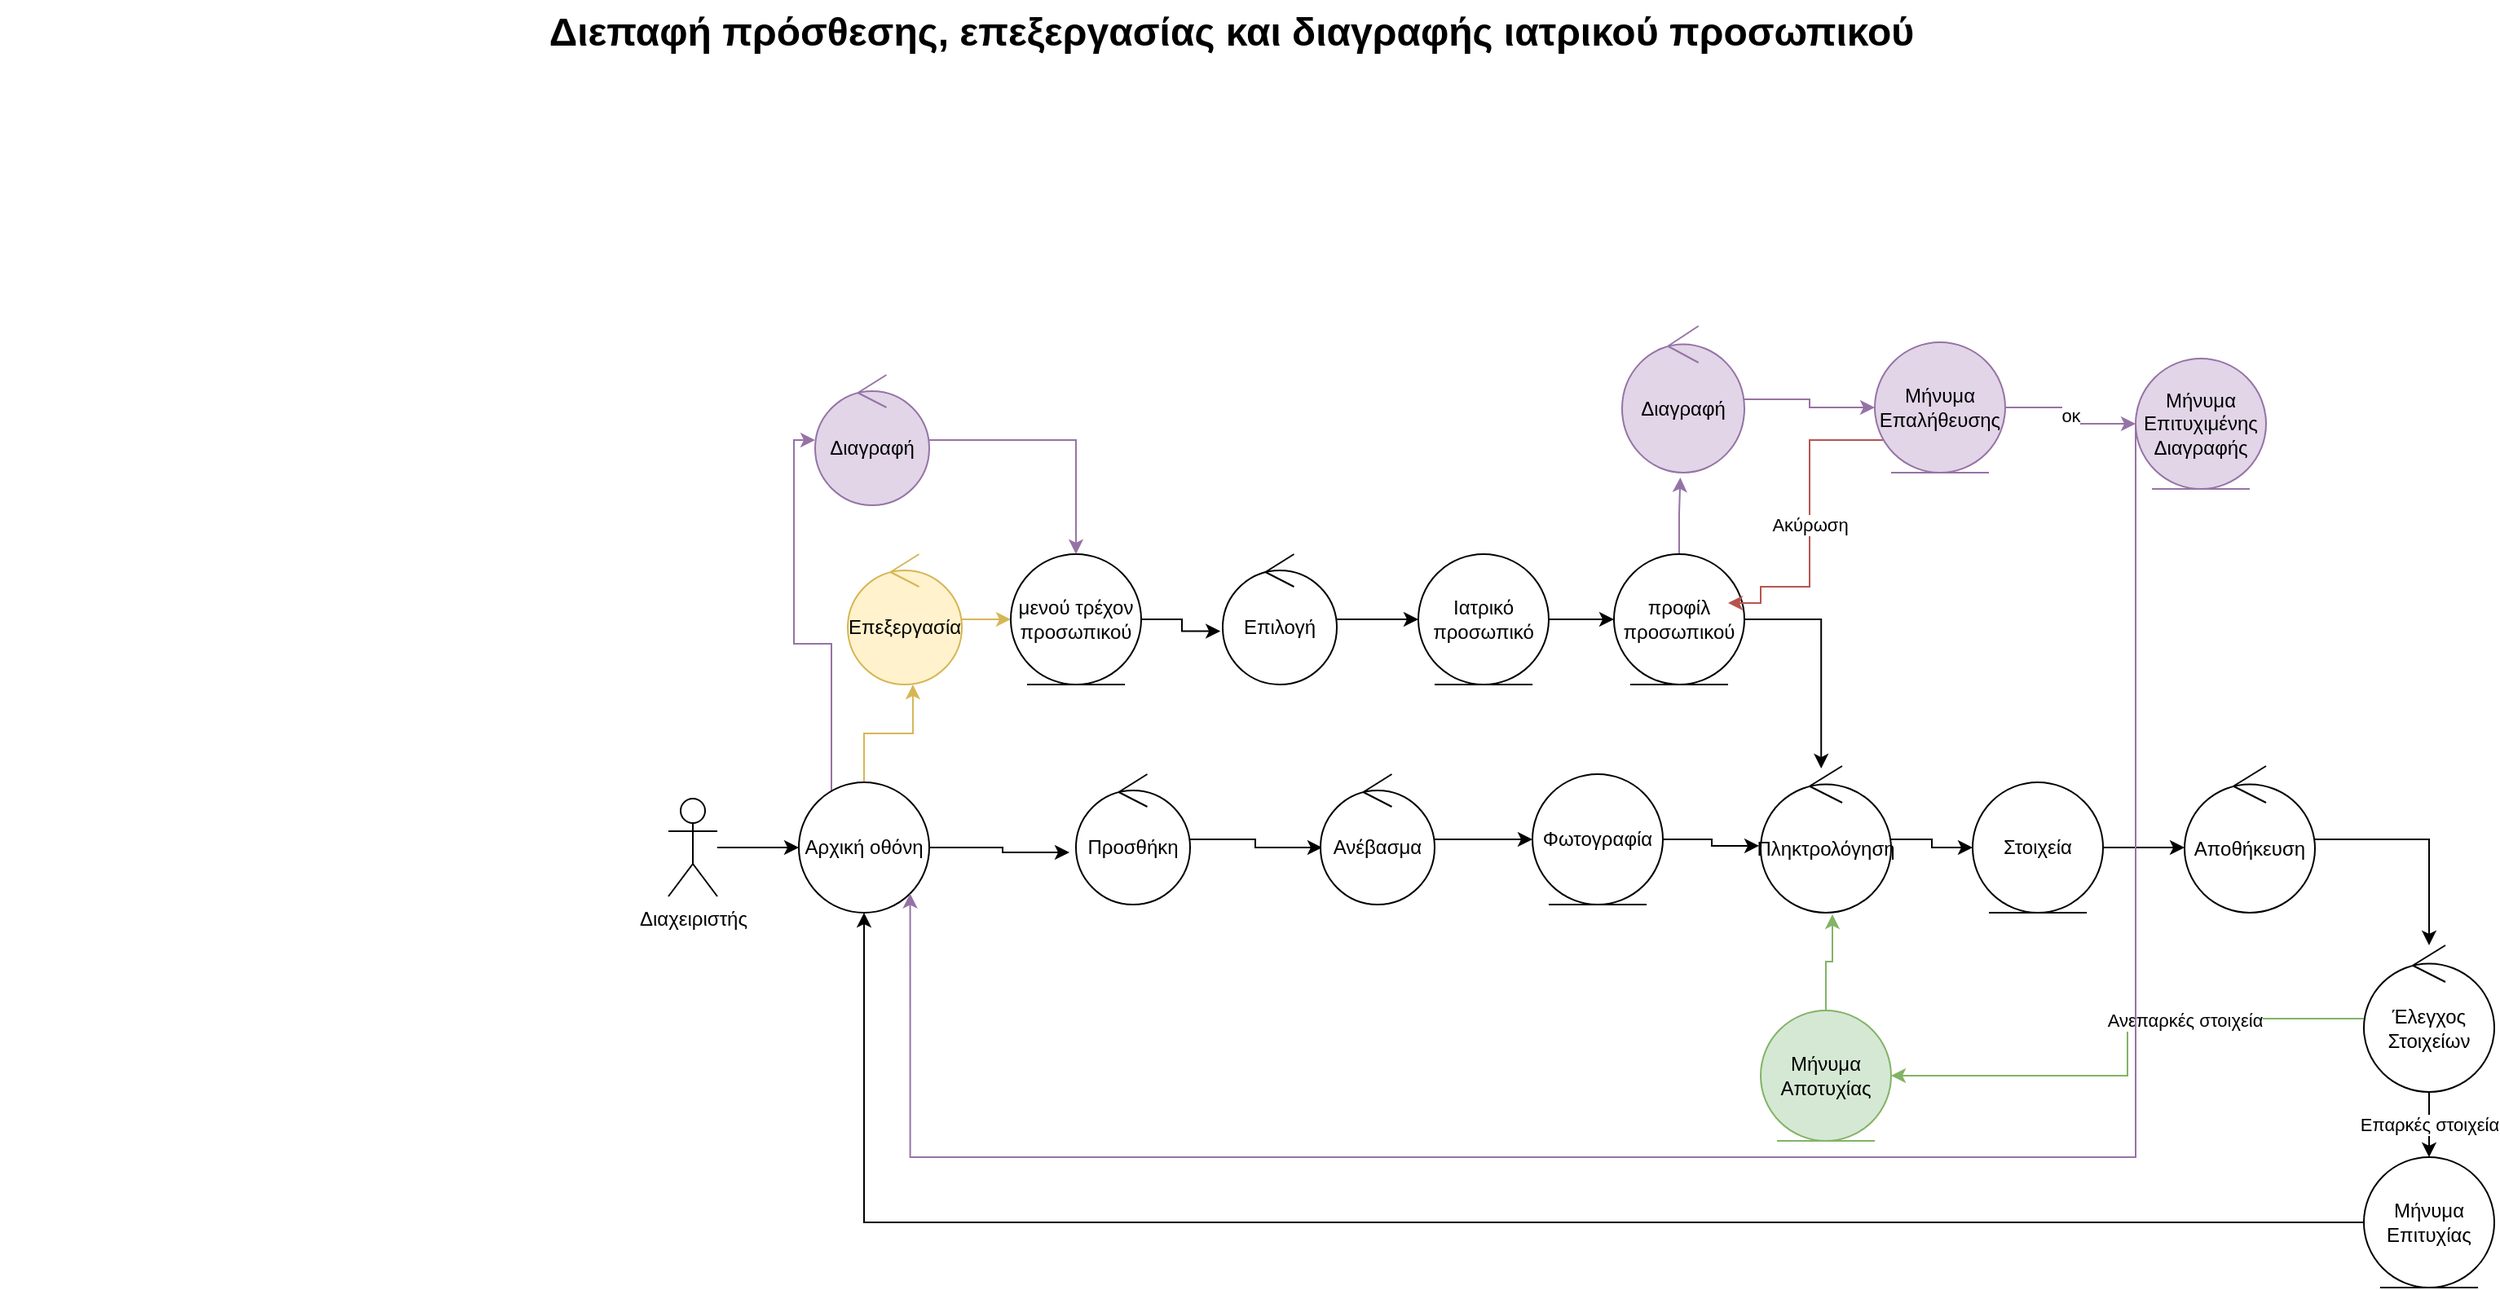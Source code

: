 <mxfile version="14.5.10" type="device"><diagram name="Page-1" id="929967ad-93f9-6ef4-fab6-5d389245f69c"><mxGraphModel dx="798" dy="572" grid="1" gridSize="10" guides="1" tooltips="1" connect="1" arrows="1" fold="1" page="1" pageScale="1.5" pageWidth="1169" pageHeight="826" background="none" math="0" shadow="0"><root><mxCell id="0" style=";html=1;"/><mxCell id="1" style=";html=1;" parent="0"/><mxCell id="1672d66443f91eb5-23" value="Διεπαφή πρόσθεσης, επεξεργασίας και διαγραφής ιατρικού προσωπικού" style="text;strokeColor=none;fillColor=none;html=1;fontSize=24;fontStyle=1;verticalAlign=middle;align=center;" parent="1" vertex="1"><mxGeometry x="120" y="40" width="1510" height="40" as="geometry"/></mxCell><mxCell id="89gJJdfsEHyWe4KBx-3g-7" style="edgeStyle=orthogonalEdgeStyle;rounded=0;orthogonalLoop=1;jettySize=auto;html=1;entryX=0.014;entryY=0.563;entryDx=0;entryDy=0;entryPerimeter=0;" parent="1" source="Vsshd91VxLf00B_X8swf-28" target="89gJJdfsEHyWe4KBx-3g-6" edge="1"><mxGeometry relative="1" as="geometry"/></mxCell><mxCell id="Vsshd91VxLf00B_X8swf-28" value="Προσθήκη" style="ellipse;shape=umlControl;whiteSpace=wrap;html=1;" parent="1" vertex="1"><mxGeometry x="780" y="515" width="70" height="80" as="geometry"/></mxCell><mxCell id="89gJJdfsEHyWe4KBx-3g-4" style="edgeStyle=orthogonalEdgeStyle;rounded=0;orthogonalLoop=1;jettySize=auto;html=1;entryX=0;entryY=0.5;entryDx=0;entryDy=0;" parent="1" source="89gJJdfsEHyWe4KBx-3g-1" target="89gJJdfsEHyWe4KBx-3g-3" edge="1"><mxGeometry relative="1" as="geometry"/></mxCell><mxCell id="89gJJdfsEHyWe4KBx-3g-1" value="Διαχειριστής" style="shape=umlActor;verticalLabelPosition=bottom;verticalAlign=top;html=1;outlineConnect=0;" parent="1" vertex="1"><mxGeometry x="530" y="530" width="30" height="60" as="geometry"/></mxCell><mxCell id="89gJJdfsEHyWe4KBx-3g-5" style="edgeStyle=orthogonalEdgeStyle;rounded=0;orthogonalLoop=1;jettySize=auto;html=1;entryX=-0.057;entryY=0.6;entryDx=0;entryDy=0;entryPerimeter=0;" parent="1" source="89gJJdfsEHyWe4KBx-3g-3" target="Vsshd91VxLf00B_X8swf-28" edge="1"><mxGeometry relative="1" as="geometry"/></mxCell><mxCell id="89gJJdfsEHyWe4KBx-3g-30" style="edgeStyle=orthogonalEdgeStyle;rounded=0;orthogonalLoop=1;jettySize=auto;html=1;entryX=0.571;entryY=1;entryDx=0;entryDy=0;entryPerimeter=0;fillColor=#fff2cc;strokeColor=#d6b656;" parent="1" source="89gJJdfsEHyWe4KBx-3g-3" target="89gJJdfsEHyWe4KBx-3g-29" edge="1"><mxGeometry relative="1" as="geometry"/></mxCell><mxCell id="89gJJdfsEHyWe4KBx-3g-48" style="edgeStyle=orthogonalEdgeStyle;rounded=0;orthogonalLoop=1;jettySize=auto;html=1;fillColor=#e1d5e7;strokeColor=#9673a6;" parent="1" source="89gJJdfsEHyWe4KBx-3g-3" target="89gJJdfsEHyWe4KBx-3g-46" edge="1"><mxGeometry relative="1" as="geometry"><Array as="points"><mxPoint x="630" y="435"/><mxPoint x="607" y="435"/><mxPoint x="607" y="310"/></Array></mxGeometry></mxCell><mxCell id="89gJJdfsEHyWe4KBx-3g-3" value="Αρχική οθόνη" style="ellipse;whiteSpace=wrap;html=1;aspect=fixed;" parent="1" vertex="1"><mxGeometry x="610" y="520" width="80" height="80" as="geometry"/></mxCell><mxCell id="89gJJdfsEHyWe4KBx-3g-9" style="edgeStyle=orthogonalEdgeStyle;rounded=0;orthogonalLoop=1;jettySize=auto;html=1;entryX=0;entryY=0.5;entryDx=0;entryDy=0;" parent="1" source="89gJJdfsEHyWe4KBx-3g-6" target="89gJJdfsEHyWe4KBx-3g-8" edge="1"><mxGeometry relative="1" as="geometry"/></mxCell><mxCell id="89gJJdfsEHyWe4KBx-3g-6" value="Ανέβασμα" style="ellipse;shape=umlControl;whiteSpace=wrap;html=1;" parent="1" vertex="1"><mxGeometry x="930" y="515" width="70" height="80" as="geometry"/></mxCell><mxCell id="89gJJdfsEHyWe4KBx-3g-11" style="edgeStyle=orthogonalEdgeStyle;rounded=0;orthogonalLoop=1;jettySize=auto;html=1;entryX=-0.012;entryY=0.544;entryDx=0;entryDy=0;entryPerimeter=0;" parent="1" source="89gJJdfsEHyWe4KBx-3g-8" target="89gJJdfsEHyWe4KBx-3g-10" edge="1"><mxGeometry relative="1" as="geometry"/></mxCell><mxCell id="89gJJdfsEHyWe4KBx-3g-8" value="Φωτογραφία" style="ellipse;shape=umlEntity;whiteSpace=wrap;html=1;" parent="1" vertex="1"><mxGeometry x="1060" y="515" width="80" height="80" as="geometry"/></mxCell><mxCell id="89gJJdfsEHyWe4KBx-3g-13" style="edgeStyle=orthogonalEdgeStyle;rounded=0;orthogonalLoop=1;jettySize=auto;html=1;entryX=0;entryY=0.5;entryDx=0;entryDy=0;" parent="1" source="89gJJdfsEHyWe4KBx-3g-10" target="89gJJdfsEHyWe4KBx-3g-12" edge="1"><mxGeometry relative="1" as="geometry"/></mxCell><mxCell id="89gJJdfsEHyWe4KBx-3g-10" value="Πληκτρολόγηση" style="ellipse;shape=umlControl;whiteSpace=wrap;html=1;" parent="1" vertex="1"><mxGeometry x="1200" y="510" width="80" height="90" as="geometry"/></mxCell><mxCell id="89gJJdfsEHyWe4KBx-3g-15" style="edgeStyle=orthogonalEdgeStyle;rounded=0;orthogonalLoop=1;jettySize=auto;html=1;entryX=0;entryY=0.556;entryDx=0;entryDy=0;entryPerimeter=0;" parent="1" source="89gJJdfsEHyWe4KBx-3g-12" target="89gJJdfsEHyWe4KBx-3g-14" edge="1"><mxGeometry relative="1" as="geometry"/></mxCell><mxCell id="89gJJdfsEHyWe4KBx-3g-12" value="Στοιχεία" style="ellipse;shape=umlEntity;whiteSpace=wrap;html=1;" parent="1" vertex="1"><mxGeometry x="1330" y="520" width="80" height="80" as="geometry"/></mxCell><mxCell id="89gJJdfsEHyWe4KBx-3g-18" style="edgeStyle=orthogonalEdgeStyle;rounded=0;orthogonalLoop=1;jettySize=auto;html=1;" parent="1" source="89gJJdfsEHyWe4KBx-3g-14" target="89gJJdfsEHyWe4KBx-3g-16" edge="1"><mxGeometry relative="1" as="geometry"/></mxCell><mxCell id="89gJJdfsEHyWe4KBx-3g-14" value="Αποθήκευση" style="ellipse;shape=umlControl;whiteSpace=wrap;html=1;" parent="1" vertex="1"><mxGeometry x="1460" y="510" width="80" height="90" as="geometry"/></mxCell><mxCell id="89gJJdfsEHyWe4KBx-3g-22" value="Επαρκές στοιχεία" style="edgeStyle=orthogonalEdgeStyle;rounded=0;orthogonalLoop=1;jettySize=auto;html=1;entryX=0.5;entryY=0;entryDx=0;entryDy=0;" parent="1" source="89gJJdfsEHyWe4KBx-3g-16" target="89gJJdfsEHyWe4KBx-3g-21" edge="1"><mxGeometry relative="1" as="geometry"/></mxCell><mxCell id="89gJJdfsEHyWe4KBx-3g-26" style="edgeStyle=orthogonalEdgeStyle;rounded=0;orthogonalLoop=1;jettySize=auto;html=1;entryX=1;entryY=0.5;entryDx=0;entryDy=0;fillColor=#d5e8d4;strokeColor=#82b366;" parent="1" source="89gJJdfsEHyWe4KBx-3g-16" target="89gJJdfsEHyWe4KBx-3g-25" edge="1"><mxGeometry relative="1" as="geometry"/></mxCell><mxCell id="89gJJdfsEHyWe4KBx-3g-27" value="Ανεπαρκές στοιχεία" style="edgeLabel;html=1;align=center;verticalAlign=middle;resizable=0;points=[];" parent="89gJJdfsEHyWe4KBx-3g-26" vertex="1" connectable="0"><mxGeometry x="-0.321" y="1" relative="1" as="geometry"><mxPoint as="offset"/></mxGeometry></mxCell><mxCell id="89gJJdfsEHyWe4KBx-3g-16" value="Έλεγχος Στοιχείων" style="ellipse;shape=umlControl;whiteSpace=wrap;html=1;" parent="1" vertex="1"><mxGeometry x="1570" y="620" width="80" height="90" as="geometry"/></mxCell><mxCell id="89gJJdfsEHyWe4KBx-3g-24" style="edgeStyle=orthogonalEdgeStyle;rounded=0;orthogonalLoop=1;jettySize=auto;html=1;entryX=0.5;entryY=1;entryDx=0;entryDy=0;" parent="1" source="89gJJdfsEHyWe4KBx-3g-21" target="89gJJdfsEHyWe4KBx-3g-3" edge="1"><mxGeometry relative="1" as="geometry"/></mxCell><mxCell id="89gJJdfsEHyWe4KBx-3g-21" value="Μήνυμα Επιτυχίας" style="ellipse;shape=umlEntity;whiteSpace=wrap;html=1;" parent="1" vertex="1"><mxGeometry x="1570" y="750" width="80" height="80" as="geometry"/></mxCell><mxCell id="89gJJdfsEHyWe4KBx-3g-28" style="edgeStyle=orthogonalEdgeStyle;rounded=0;orthogonalLoop=1;jettySize=auto;html=1;entryX=0.55;entryY=1.011;entryDx=0;entryDy=0;entryPerimeter=0;fillColor=#d5e8d4;strokeColor=#82b366;" parent="1" source="89gJJdfsEHyWe4KBx-3g-25" target="89gJJdfsEHyWe4KBx-3g-10" edge="1"><mxGeometry relative="1" as="geometry"/></mxCell><mxCell id="89gJJdfsEHyWe4KBx-3g-25" value="Μήνυμα Αποτυχίας" style="ellipse;shape=umlEntity;whiteSpace=wrap;html=1;fillColor=#d5e8d4;strokeColor=#82b366;" parent="1" vertex="1"><mxGeometry x="1200" y="660" width="80" height="80" as="geometry"/></mxCell><mxCell id="89gJJdfsEHyWe4KBx-3g-44" style="edgeStyle=orthogonalEdgeStyle;rounded=0;orthogonalLoop=1;jettySize=auto;html=1;entryX=0;entryY=0.5;entryDx=0;entryDy=0;fillColor=#fff2cc;strokeColor=#d6b656;" parent="1" source="89gJJdfsEHyWe4KBx-3g-29" target="89gJJdfsEHyWe4KBx-3g-32" edge="1"><mxGeometry relative="1" as="geometry"/></mxCell><mxCell id="89gJJdfsEHyWe4KBx-3g-29" value="Επεξεργασία" style="ellipse;shape=umlControl;whiteSpace=wrap;html=1;fillColor=#fff2cc;strokeColor=#d6b656;" parent="1" vertex="1"><mxGeometry x="640" y="380" width="70" height="80" as="geometry"/></mxCell><mxCell id="89gJJdfsEHyWe4KBx-3g-35" style="edgeStyle=orthogonalEdgeStyle;rounded=0;orthogonalLoop=1;jettySize=auto;html=1;entryX=-0.02;entryY=0.591;entryDx=0;entryDy=0;entryPerimeter=0;" parent="1" source="89gJJdfsEHyWe4KBx-3g-32" target="89gJJdfsEHyWe4KBx-3g-34" edge="1"><mxGeometry relative="1" as="geometry"/></mxCell><mxCell id="89gJJdfsEHyWe4KBx-3g-32" value="μενού τρέχον προσωπικού" style="ellipse;shape=umlEntity;whiteSpace=wrap;html=1;" parent="1" vertex="1"><mxGeometry x="740" y="380" width="80" height="80" as="geometry"/></mxCell><mxCell id="89gJJdfsEHyWe4KBx-3g-37" style="edgeStyle=orthogonalEdgeStyle;rounded=0;orthogonalLoop=1;jettySize=auto;html=1;entryX=0;entryY=0.5;entryDx=0;entryDy=0;" parent="1" source="89gJJdfsEHyWe4KBx-3g-34" target="89gJJdfsEHyWe4KBx-3g-36" edge="1"><mxGeometry relative="1" as="geometry"/></mxCell><mxCell id="89gJJdfsEHyWe4KBx-3g-34" value="Επιλογή" style="ellipse;shape=umlControl;whiteSpace=wrap;html=1;" parent="1" vertex="1"><mxGeometry x="870" y="380" width="70" height="80" as="geometry"/></mxCell><mxCell id="89gJJdfsEHyWe4KBx-3g-39" style="edgeStyle=orthogonalEdgeStyle;rounded=0;orthogonalLoop=1;jettySize=auto;html=1;entryX=0;entryY=0.5;entryDx=0;entryDy=0;" parent="1" source="89gJJdfsEHyWe4KBx-3g-36" target="89gJJdfsEHyWe4KBx-3g-38" edge="1"><mxGeometry relative="1" as="geometry"/></mxCell><mxCell id="89gJJdfsEHyWe4KBx-3g-36" value="Ιατρικό προσωπικό" style="ellipse;shape=umlEntity;whiteSpace=wrap;html=1;" parent="1" vertex="1"><mxGeometry x="990" y="380" width="80" height="80" as="geometry"/></mxCell><mxCell id="89gJJdfsEHyWe4KBx-3g-45" style="edgeStyle=orthogonalEdgeStyle;rounded=0;orthogonalLoop=1;jettySize=auto;html=1;entryX=0.464;entryY=0.017;entryDx=0;entryDy=0;entryPerimeter=0;" parent="1" source="89gJJdfsEHyWe4KBx-3g-38" target="89gJJdfsEHyWe4KBx-3g-10" edge="1"><mxGeometry relative="1" as="geometry"/></mxCell><mxCell id="89gJJdfsEHyWe4KBx-3g-55" style="edgeStyle=orthogonalEdgeStyle;rounded=0;orthogonalLoop=1;jettySize=auto;html=1;entryX=0.476;entryY=1.033;entryDx=0;entryDy=0;entryPerimeter=0;fillColor=#e1d5e7;strokeColor=#9673a6;" parent="1" source="89gJJdfsEHyWe4KBx-3g-38" target="89gJJdfsEHyWe4KBx-3g-53" edge="1"><mxGeometry relative="1" as="geometry"/></mxCell><mxCell id="89gJJdfsEHyWe4KBx-3g-38" value="προφίλ προσωπικού " style="ellipse;shape=umlEntity;whiteSpace=wrap;html=1;" parent="1" vertex="1"><mxGeometry x="1110" y="380" width="80" height="80" as="geometry"/></mxCell><mxCell id="89gJJdfsEHyWe4KBx-3g-52" style="edgeStyle=orthogonalEdgeStyle;rounded=0;orthogonalLoop=1;jettySize=auto;html=1;entryX=0.5;entryY=0;entryDx=0;entryDy=0;fillColor=#e1d5e7;strokeColor=#9673a6;" parent="1" source="89gJJdfsEHyWe4KBx-3g-46" target="89gJJdfsEHyWe4KBx-3g-32" edge="1"><mxGeometry relative="1" as="geometry"/></mxCell><mxCell id="89gJJdfsEHyWe4KBx-3g-46" value="Διαγραφή" style="ellipse;shape=umlControl;whiteSpace=wrap;html=1;fillColor=#e1d5e7;strokeColor=#9673a6;" parent="1" vertex="1"><mxGeometry x="620" y="270" width="70" height="80" as="geometry"/></mxCell><mxCell id="89gJJdfsEHyWe4KBx-3g-57" style="edgeStyle=orthogonalEdgeStyle;rounded=0;orthogonalLoop=1;jettySize=auto;html=1;entryX=0;entryY=0.5;entryDx=0;entryDy=0;fillColor=#e1d5e7;strokeColor=#9673a6;" parent="1" source="89gJJdfsEHyWe4KBx-3g-53" target="89gJJdfsEHyWe4KBx-3g-56" edge="1"><mxGeometry relative="1" as="geometry"/></mxCell><mxCell id="89gJJdfsEHyWe4KBx-3g-53" value="Διαγραφή" style="ellipse;shape=umlControl;whiteSpace=wrap;html=1;fillColor=#e1d5e7;strokeColor=#9673a6;" parent="1" vertex="1"><mxGeometry x="1115" y="240" width="75" height="90" as="geometry"/></mxCell><mxCell id="89gJJdfsEHyWe4KBx-3g-59" value="οκ" style="edgeStyle=orthogonalEdgeStyle;rounded=0;orthogonalLoop=1;jettySize=auto;html=1;entryX=0;entryY=0.5;entryDx=0;entryDy=0;fillColor=#e1d5e7;strokeColor=#9673a6;" parent="1" source="89gJJdfsEHyWe4KBx-3g-56" target="89gJJdfsEHyWe4KBx-3g-58" edge="1"><mxGeometry relative="1" as="geometry"/></mxCell><mxCell id="89gJJdfsEHyWe4KBx-3g-62" value="Ακύρωση" style="edgeStyle=orthogonalEdgeStyle;rounded=0;orthogonalLoop=1;jettySize=auto;html=1;fillColor=#f8cecc;strokeColor=#b85450;" parent="1" source="89gJJdfsEHyWe4KBx-3g-56" edge="1"><mxGeometry relative="1" as="geometry"><mxPoint x="1180" y="410" as="targetPoint"/><Array as="points"><mxPoint x="1230" y="310"/><mxPoint x="1230" y="400"/><mxPoint x="1200" y="400"/><mxPoint x="1200" y="410"/></Array></mxGeometry></mxCell><mxCell id="89gJJdfsEHyWe4KBx-3g-56" value="Μήνυμα Επαλήθευσης" style="ellipse;shape=umlEntity;whiteSpace=wrap;html=1;fillColor=#e1d5e7;strokeColor=#9673a6;" parent="1" vertex="1"><mxGeometry x="1270" y="250" width="80" height="80" as="geometry"/></mxCell><mxCell id="89gJJdfsEHyWe4KBx-3g-64" style="edgeStyle=orthogonalEdgeStyle;rounded=0;orthogonalLoop=1;jettySize=auto;html=1;entryX=1;entryY=1;entryDx=0;entryDy=0;fillColor=#e1d5e7;strokeColor=#9673a6;" parent="1" source="89gJJdfsEHyWe4KBx-3g-58" target="89gJJdfsEHyWe4KBx-3g-3" edge="1"><mxGeometry relative="1" as="geometry"><Array as="points"><mxPoint x="1430" y="750"/><mxPoint x="678" y="750"/></Array></mxGeometry></mxCell><mxCell id="89gJJdfsEHyWe4KBx-3g-58" value="Μήνυμα Επιτυχιμένης Διαγραφής" style="ellipse;shape=umlEntity;whiteSpace=wrap;html=1;fillColor=#e1d5e7;strokeColor=#9673a6;" parent="1" vertex="1"><mxGeometry x="1430" y="260" width="80" height="80" as="geometry"/></mxCell></root></mxGraphModel></diagram></mxfile>